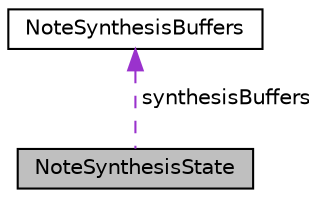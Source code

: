 digraph "NoteSynthesisState"
{
 // LATEX_PDF_SIZE
  edge [fontname="Helvetica",fontsize="10",labelfontname="Helvetica",labelfontsize="10"];
  node [fontname="Helvetica",fontsize="10",shape=record];
  Node1 [label="NoteSynthesisState",height=0.2,width=0.4,color="black", fillcolor="grey75", style="filled", fontcolor="black",tooltip=" "];
  Node2 -> Node1 [dir="back",color="darkorchid3",fontsize="10",style="dashed",label=" synthesisBuffers" ,fontname="Helvetica"];
  Node2 [label="NoteSynthesisBuffers",height=0.2,width=0.4,color="black", fillcolor="white", style="filled",URL="$d2/d02/structNoteSynthesisBuffers.html",tooltip=" "];
}
